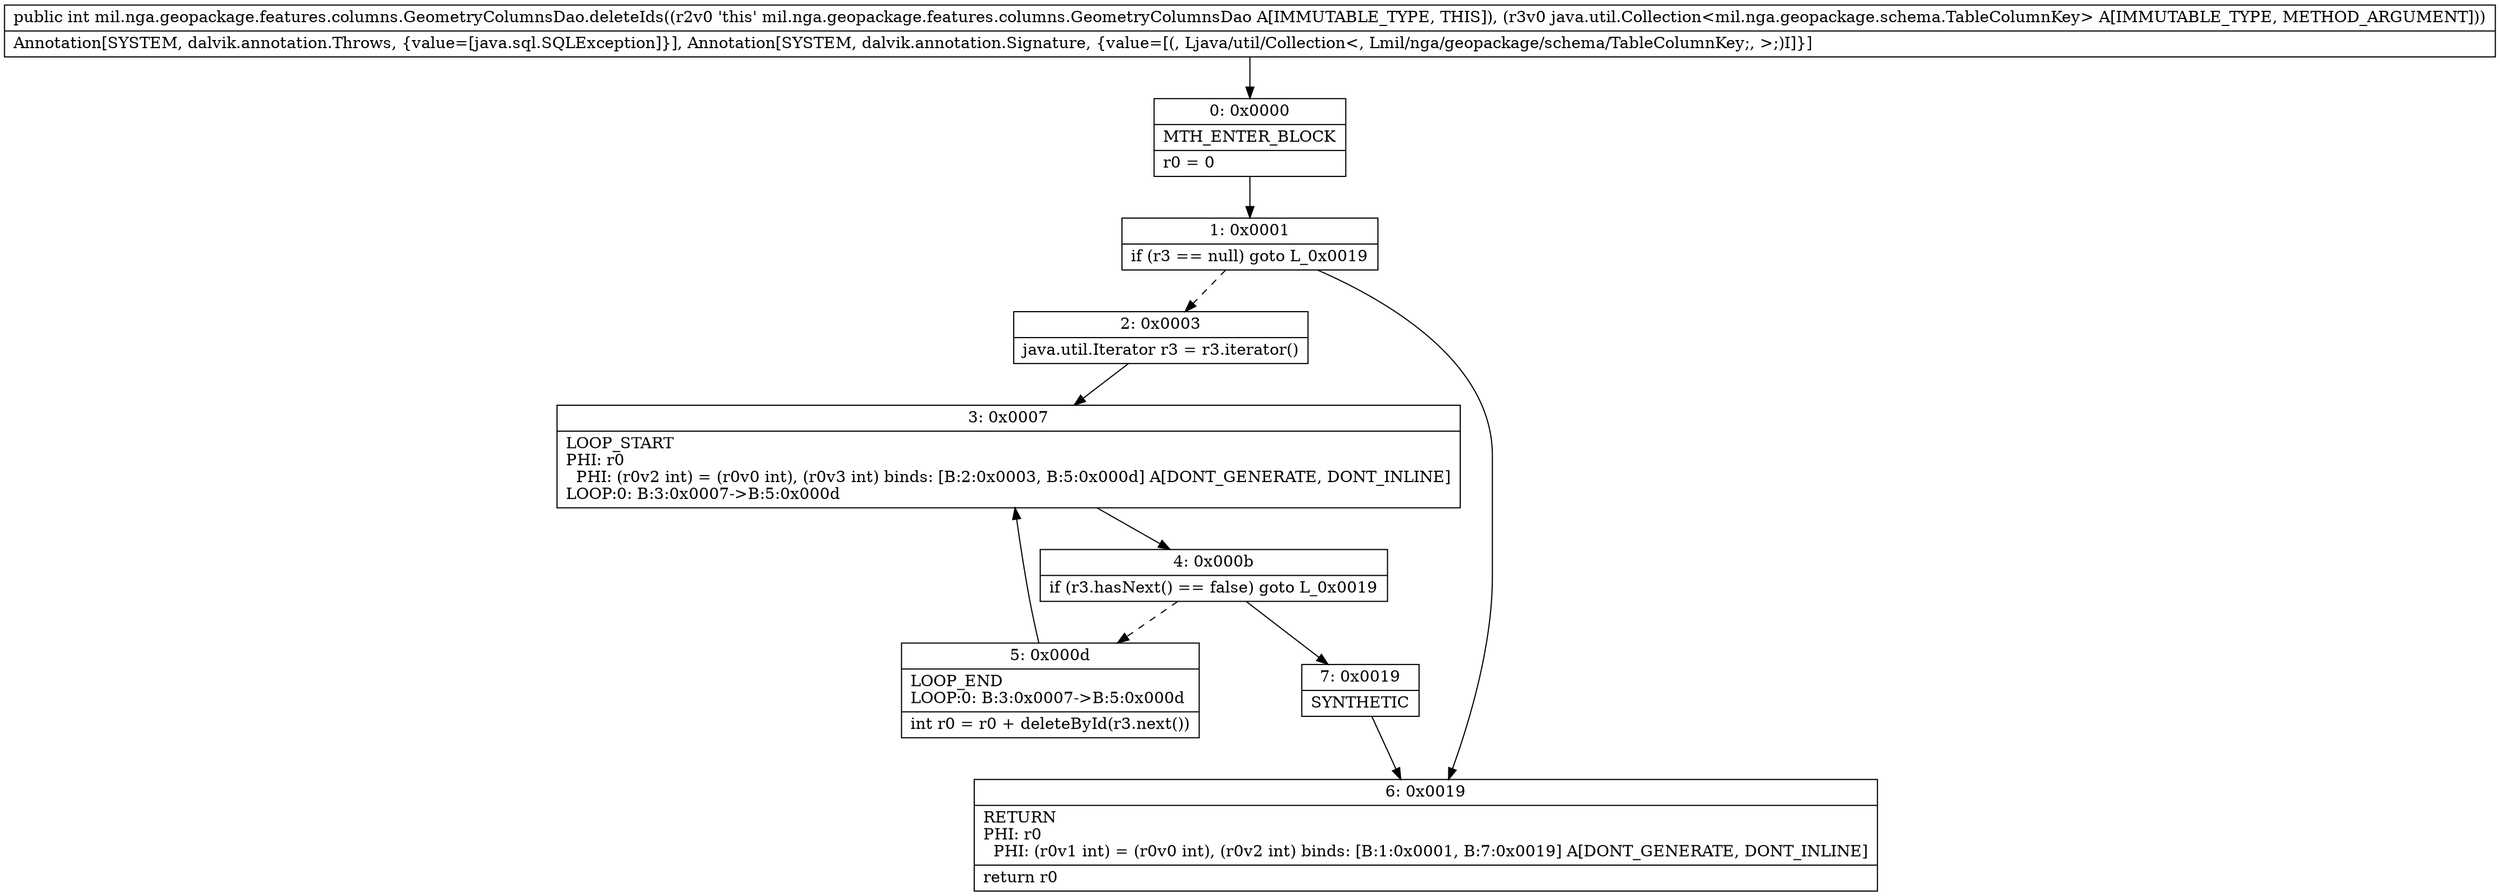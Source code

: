 digraph "CFG formil.nga.geopackage.features.columns.GeometryColumnsDao.deleteIds(Ljava\/util\/Collection;)I" {
Node_0 [shape=record,label="{0\:\ 0x0000|MTH_ENTER_BLOCK\l|r0 = 0\l}"];
Node_1 [shape=record,label="{1\:\ 0x0001|if (r3 == null) goto L_0x0019\l}"];
Node_2 [shape=record,label="{2\:\ 0x0003|java.util.Iterator r3 = r3.iterator()\l}"];
Node_3 [shape=record,label="{3\:\ 0x0007|LOOP_START\lPHI: r0 \l  PHI: (r0v2 int) = (r0v0 int), (r0v3 int) binds: [B:2:0x0003, B:5:0x000d] A[DONT_GENERATE, DONT_INLINE]\lLOOP:0: B:3:0x0007\-\>B:5:0x000d\l}"];
Node_4 [shape=record,label="{4\:\ 0x000b|if (r3.hasNext() == false) goto L_0x0019\l}"];
Node_5 [shape=record,label="{5\:\ 0x000d|LOOP_END\lLOOP:0: B:3:0x0007\-\>B:5:0x000d\l|int r0 = r0 + deleteById(r3.next())\l}"];
Node_6 [shape=record,label="{6\:\ 0x0019|RETURN\lPHI: r0 \l  PHI: (r0v1 int) = (r0v0 int), (r0v2 int) binds: [B:1:0x0001, B:7:0x0019] A[DONT_GENERATE, DONT_INLINE]\l|return r0\l}"];
Node_7 [shape=record,label="{7\:\ 0x0019|SYNTHETIC\l}"];
MethodNode[shape=record,label="{public int mil.nga.geopackage.features.columns.GeometryColumnsDao.deleteIds((r2v0 'this' mil.nga.geopackage.features.columns.GeometryColumnsDao A[IMMUTABLE_TYPE, THIS]), (r3v0 java.util.Collection\<mil.nga.geopackage.schema.TableColumnKey\> A[IMMUTABLE_TYPE, METHOD_ARGUMENT]))  | Annotation[SYSTEM, dalvik.annotation.Throws, \{value=[java.sql.SQLException]\}], Annotation[SYSTEM, dalvik.annotation.Signature, \{value=[(, Ljava\/util\/Collection\<, Lmil\/nga\/geopackage\/schema\/TableColumnKey;, \>;)I]\}]\l}"];
MethodNode -> Node_0;
Node_0 -> Node_1;
Node_1 -> Node_2[style=dashed];
Node_1 -> Node_6;
Node_2 -> Node_3;
Node_3 -> Node_4;
Node_4 -> Node_5[style=dashed];
Node_4 -> Node_7;
Node_5 -> Node_3;
Node_7 -> Node_6;
}

